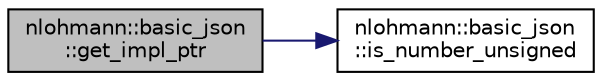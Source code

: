 digraph "nlohmann::basic_json::get_impl_ptr"
{
 // LATEX_PDF_SIZE
  edge [fontname="Helvetica",fontsize="10",labelfontname="Helvetica",labelfontsize="10"];
  node [fontname="Helvetica",fontsize="10",shape=record];
  rankdir="LR";
  Node1 [label="nlohmann::basic_json\l::get_impl_ptr",height=0.2,width=0.4,color="black", fillcolor="grey75", style="filled", fontcolor="black",tooltip="get a pointer to the value (unsigned number)"];
  Node1 -> Node2 [color="midnightblue",fontsize="10",style="solid",fontname="Helvetica"];
  Node2 [label="nlohmann::basic_json\l::is_number_unsigned",height=0.2,width=0.4,color="black", fillcolor="white", style="filled",URL="$classnlohmann_1_1basic__json.html#a5493f2ed1e07b0ece428bd5a47e2fb95",tooltip="return whether value is an unsigned integer number"];
}
